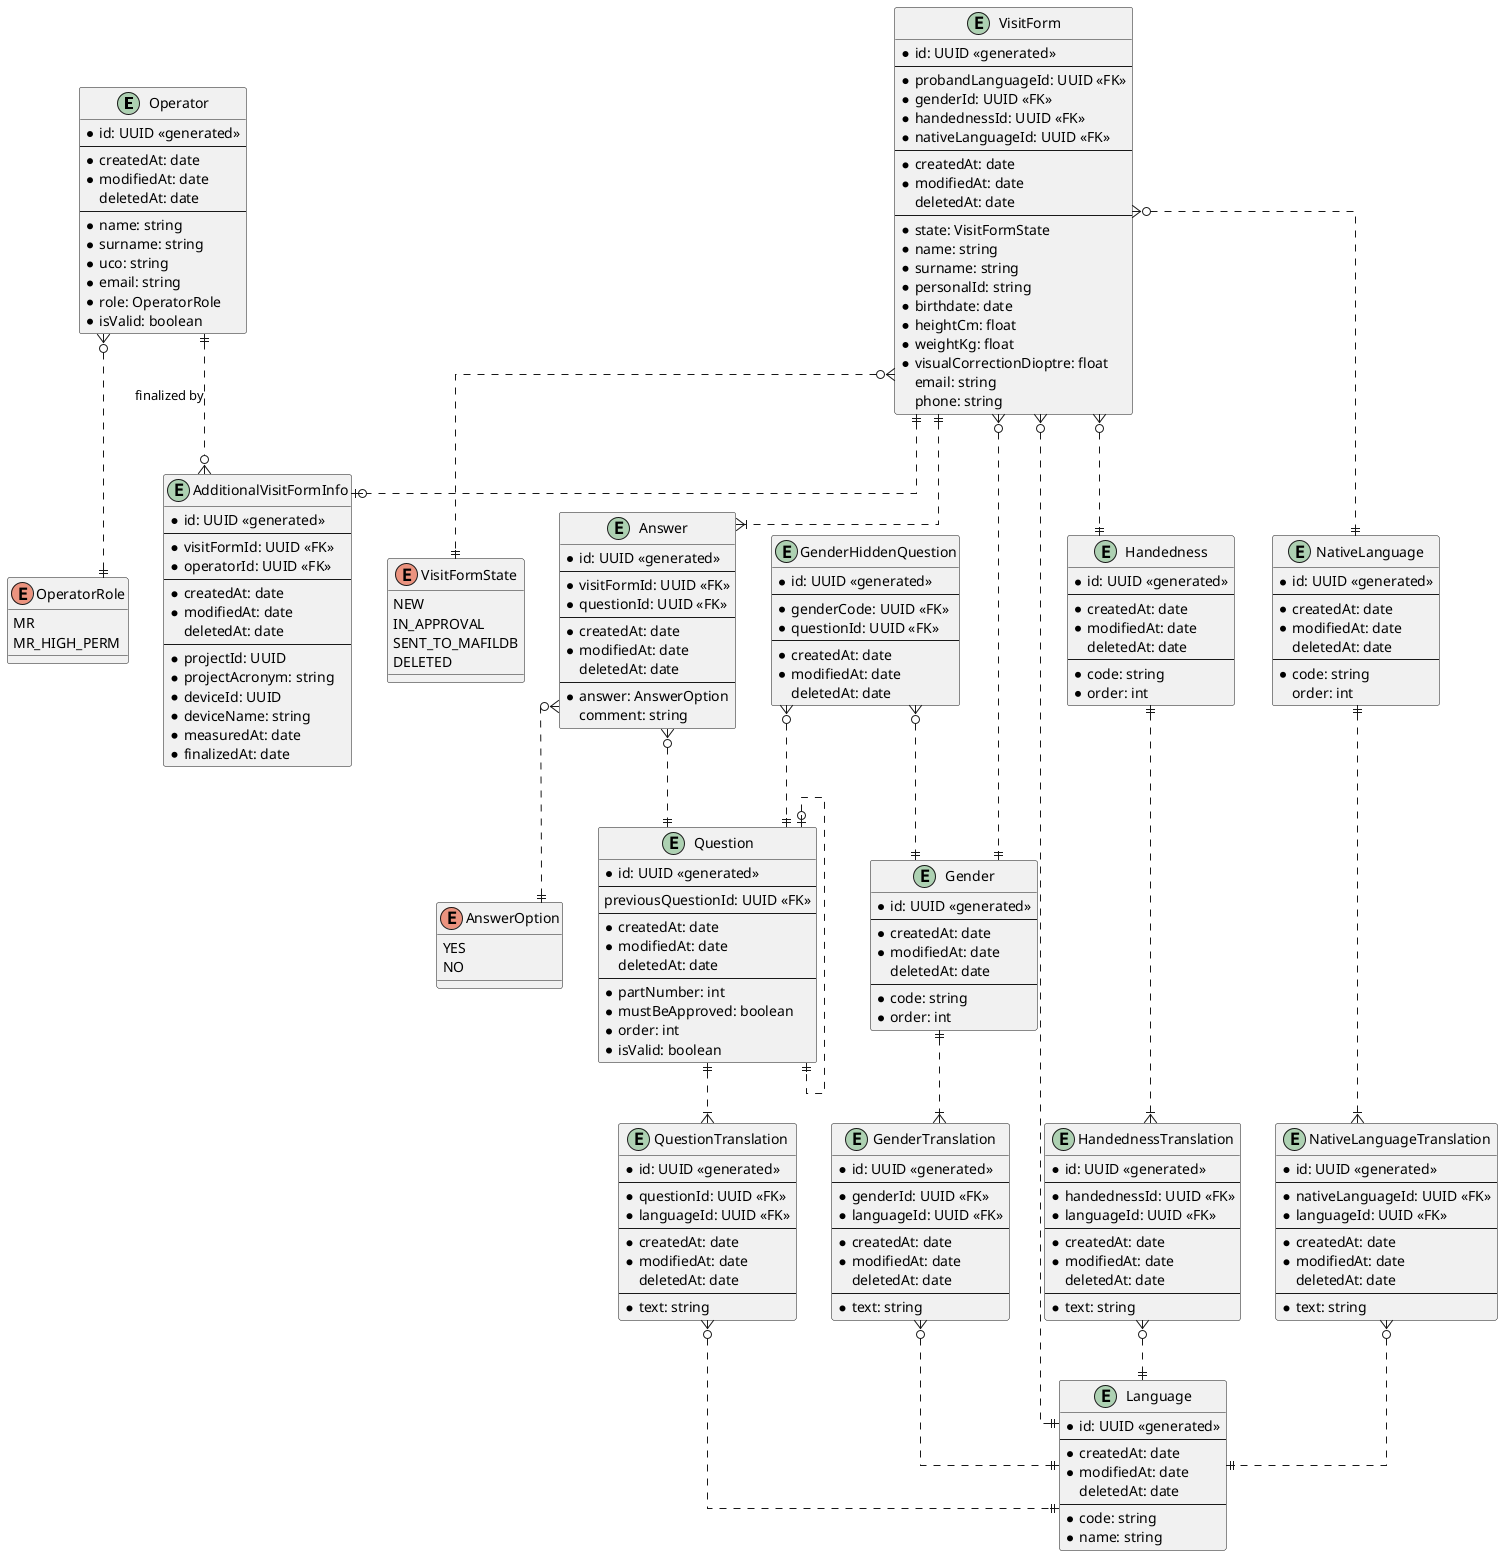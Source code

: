 @startuml ERD

' avoid problems with angled crows feet
skinparam linetype ortho

entity Operator {
  * id: UUID <<generated>>
  ---
  * createdAt: date
  * modifiedAt: date
  deletedAt: date
  ---
  * name: string
  * surname: string
  * uco: string
  * email: string
  * role: OperatorRole
  * isValid: boolean
}

enum OperatorRole {
  MR
  MR_HIGH_PERM
}

entity VisitForm {
  * id: UUID <<generated>>
  ---
  * probandLanguageId: UUID <<FK>>
  * genderId: UUID <<FK>>
  * handednessId: UUID <<FK>>
  * nativeLanguageId: UUID <<FK>>
  ---
  * createdAt: date
  * modifiedAt: date
  deletedAt: date
  ---
  * state: VisitFormState
  * name: string
  * surname: string
  * personalId: string
  * birthdate: date
  * heightCm: float
  * weightKg: float
  * visualCorrectionDioptre: float
  email: string
  phone: string
}

enum VisitFormState {
  NEW
  IN_APPROVAL
  SENT_TO_MAFILDB
  DELETED
}

entity AdditionalVisitFormInfo {
  * id: UUID <<generated>>
  ---
  * visitFormId: UUID <<FK>>
  * operatorId: UUID <<FK>>
  ---
  * createdAt: date
  * modifiedAt: date
  deletedAt: date
  ---
  * projectId: UUID
  * projectAcronym: string
  * deviceId: UUID
  * deviceName: string
  * measuredAt: date
  * finalizedAt: date
}

enum AnswerOption {
  YES
  NO
}

entity Answer {
  * id: UUID <<generated>>
  ---
  * visitFormId: UUID <<FK>>
  * questionId: UUID <<FK>>
  ---
  * createdAt: date
  * modifiedAt: date
  deletedAt: date
  ---
  * answer: AnswerOption
  comment: string
}

entity Question {
  * id: UUID <<generated>>
  ---
  previousQuestionId: UUID <<FK>>
  ---
  * createdAt: date
  * modifiedAt: date
  deletedAt: date
  ---
  * partNumber: int
  * mustBeApproved: boolean
  * order: int
  * isValid: boolean
}

entity QuestionTranslation {
  * id: UUID <<generated>>
  ---
  * questionId: UUID <<FK>>
  * languageId: UUID <<FK>>
  ---
  * createdAt: date
  * modifiedAt: date
  deletedAt: date
  ---
  * text: string
}

entity GenderHiddenQuestion {
  * id: UUID <<generated>>
  ---
  * genderCode: UUID <<FK>>
  * questionId: UUID <<FK>>
  ---
  * createdAt: date
  * modifiedAt: date
  deletedAt: date
}

entity Gender {
  * id: UUID <<generated>>
  ---
  * createdAt: date
  * modifiedAt: date
  deletedAt: date
  ---
  * code: string
  * order: int
}

entity GenderTranslation {
  * id: UUID <<generated>>
  ---
  * genderId: UUID <<FK>>
  * languageId: UUID <<FK>>
  ---
  * createdAt: date
  * modifiedAt: date
  deletedAt: date
  ---
  * text: string
}

entity Handedness {
  * id: UUID <<generated>>
  ---
  * createdAt: date
  * modifiedAt: date
  deletedAt: date
  ---
  * code: string
  * order: int
}

entity HandednessTranslation {
  * id: UUID <<generated>>
  ---
  * handednessId: UUID <<FK>>
  * languageId: UUID <<FK>>
  ---
  * createdAt: date
  * modifiedAt: date
  deletedAt: date
  ---
  * text: string
}

entity NativeLanguage {
  * id: UUID <<generated>>
  ---
  * createdAt: date
  * modifiedAt: date
  deletedAt: date
  ---
  * code: string
  order: int
}

entity NativeLanguageTranslation {
  * id: UUID <<generated>>
  ---
  * nativeLanguageId: UUID <<FK>>
  * languageId: UUID <<FK>>
  ---
  * createdAt: date
  * modifiedAt: date
  deletedAt: date
  ---
  * text: string
}

entity Language {
  * id: UUID <<generated>>
  ---
  * createdAt: date
  * modifiedAt: date
  deletedAt: date
  ---
  * code: string
  * name: string
}

Operator }o..|| OperatorRole
Operator ||..o{ AdditionalVisitFormInfo : finalized by
VisitForm }o..|| VisitFormState
VisitForm ||..o| AdditionalVisitFormInfo
VisitForm ||..|{ Answer
VisitForm }o..|| Language
VisitForm }o..|| Gender
VisitForm }o..|| Handedness
VisitForm }o..|| NativeLanguage
Answer }o..|| Question
Answer }o..|| AnswerOption
Question |o..|| Question
Question ||..|{ QuestionTranslation
QuestionTranslation }o..|| Language
GenderHiddenQuestion }o..|| Gender
GenderHiddenQuestion }o..|| Question
Gender ||..|{ GenderTranslation
GenderTranslation }o..|| Language
Handedness ||..|{ HandednessTranslation
HandednessTranslation }o..|| Language
NativeLanguage ||..|{ NativeLanguageTranslation
NativeLanguageTranslation }o..|| Language

@enduml
